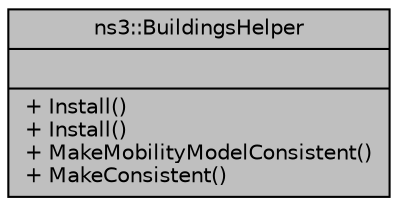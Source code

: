 digraph "ns3::BuildingsHelper"
{
  edge [fontname="Helvetica",fontsize="10",labelfontname="Helvetica",labelfontsize="10"];
  node [fontname="Helvetica",fontsize="10",shape=record];
  Node1 [label="{ns3::BuildingsHelper\n||+ Install()\l+ Install()\l+ MakeMobilityModelConsistent()\l+ MakeConsistent()\l}",height=0.2,width=0.4,color="black", fillcolor="grey75", style="filled", fontcolor="black"];
}
